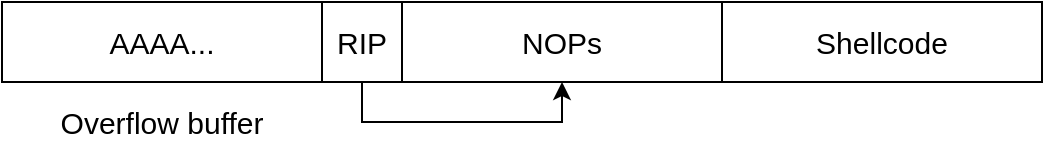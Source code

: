 <mxfile version="13.0.9" type="device"><diagram id="RZSzE870jwOqsWiOfjhb" name="Page-1"><mxGraphModel dx="868" dy="495" grid="1" gridSize="10" guides="1" tooltips="1" connect="1" arrows="1" fold="1" page="1" pageScale="1" pageWidth="1169" pageHeight="827" math="0" shadow="0"><root><mxCell id="0"/><mxCell id="1" parent="0"/><mxCell id="KVX45BrRCc-CrqGj1MfZ-1" value="AAAA..." style="rounded=0;whiteSpace=wrap;html=1;fontSize=15;" vertex="1" parent="1"><mxGeometry x="40" y="40" width="160" height="40" as="geometry"/></mxCell><mxCell id="KVX45BrRCc-CrqGj1MfZ-13" style="edgeStyle=orthogonalEdgeStyle;rounded=0;orthogonalLoop=1;jettySize=auto;html=1;exitX=0.5;exitY=1;exitDx=0;exitDy=0;fontSize=15;entryX=0.5;entryY=1;entryDx=0;entryDy=0;" edge="1" parent="1" source="KVX45BrRCc-CrqGj1MfZ-8" target="KVX45BrRCc-CrqGj1MfZ-9"><mxGeometry relative="1" as="geometry"><mxPoint x="320" y="120" as="targetPoint"/></mxGeometry></mxCell><mxCell id="KVX45BrRCc-CrqGj1MfZ-8" value="RIP" style="rounded=0;whiteSpace=wrap;html=1;fontSize=15;" vertex="1" parent="1"><mxGeometry x="200" y="40" width="40" height="40" as="geometry"/></mxCell><mxCell id="KVX45BrRCc-CrqGj1MfZ-9" value="NOPs" style="rounded=0;whiteSpace=wrap;html=1;fontSize=15;" vertex="1" parent="1"><mxGeometry x="240" y="40" width="160" height="40" as="geometry"/></mxCell><mxCell id="KVX45BrRCc-CrqGj1MfZ-12" value="Shellcode" style="rounded=0;whiteSpace=wrap;html=1;fontSize=15;" vertex="1" parent="1"><mxGeometry x="400" y="40" width="160" height="40" as="geometry"/></mxCell><mxCell id="KVX45BrRCc-CrqGj1MfZ-14" value="Overflow buffer" style="text;html=1;strokeColor=none;fillColor=none;align=center;verticalAlign=middle;whiteSpace=wrap;rounded=0;fontSize=15;" vertex="1" parent="1"><mxGeometry x="40" y="90" width="160" height="20" as="geometry"/></mxCell></root></mxGraphModel></diagram></mxfile>